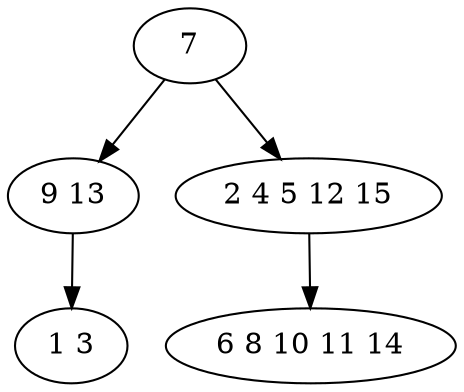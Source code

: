 digraph true_tree {
	"0" -> "1"
	"1" -> "2"
	"0" -> "3"
	"3" -> "4"
	"0" [label="7"];
	"1" [label="9 13"];
	"2" [label="1 3"];
	"3" [label="2 4 5 12 15"];
	"4" [label="6 8 10 11 14"];
}
